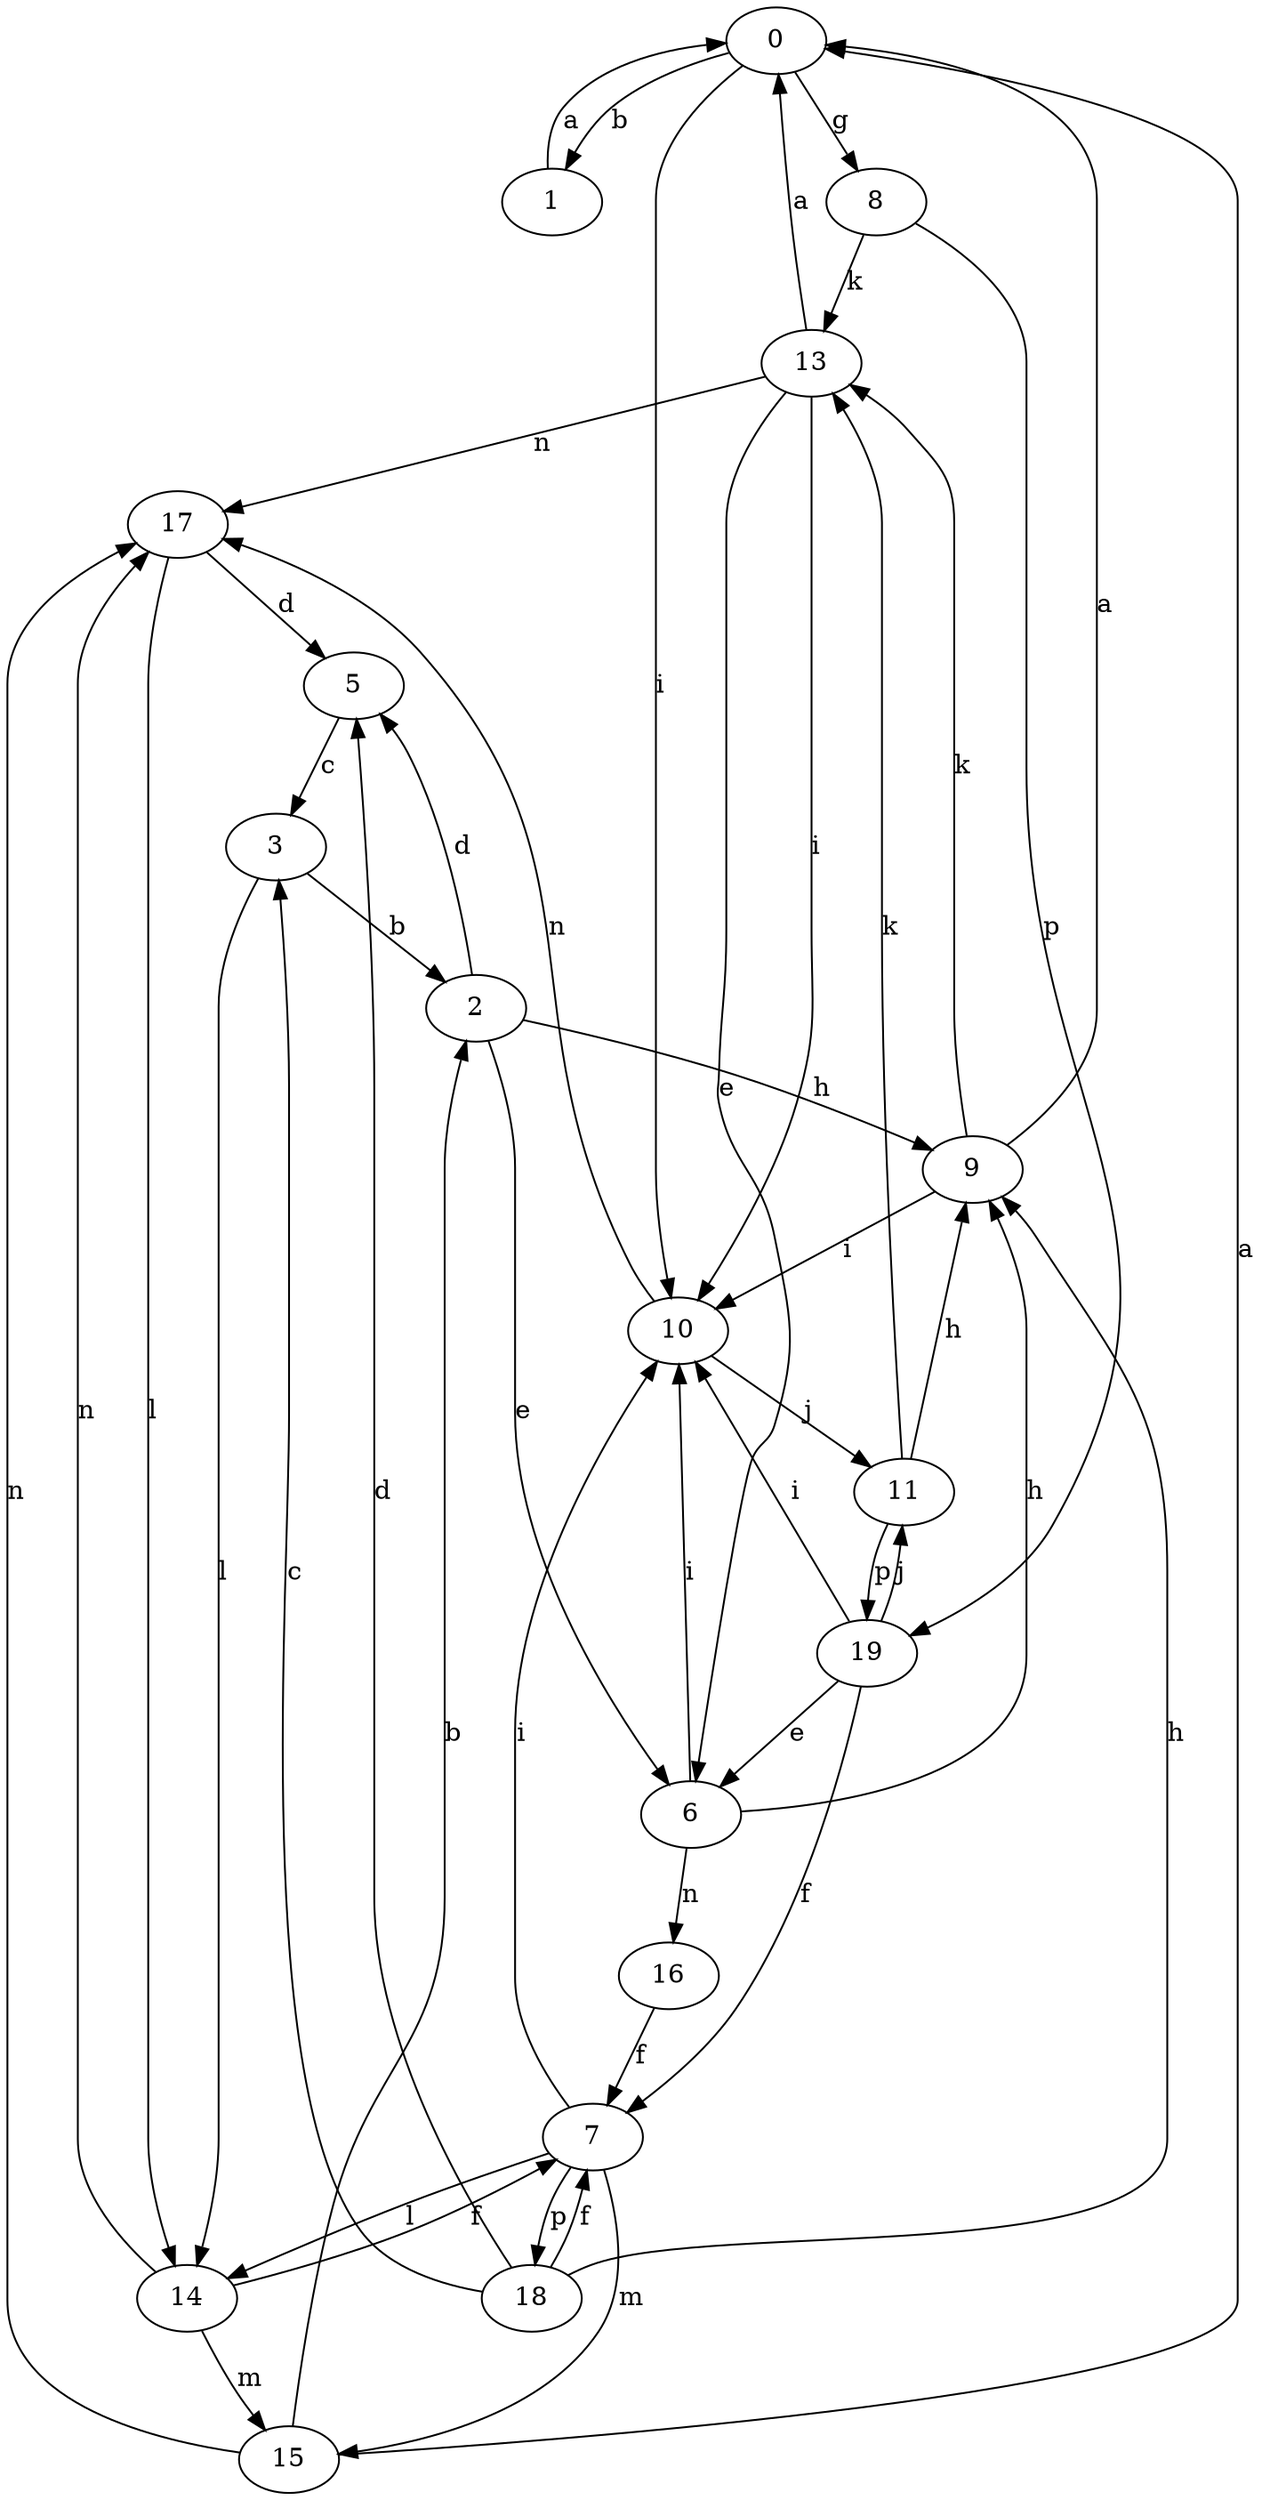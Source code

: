 strict digraph  {
0;
1;
2;
3;
5;
6;
7;
8;
9;
10;
11;
13;
14;
15;
16;
17;
18;
19;
0 -> 1  [label=b];
0 -> 8  [label=g];
0 -> 10  [label=i];
1 -> 0  [label=a];
2 -> 5  [label=d];
2 -> 6  [label=e];
2 -> 9  [label=h];
3 -> 2  [label=b];
3 -> 14  [label=l];
5 -> 3  [label=c];
6 -> 9  [label=h];
6 -> 10  [label=i];
6 -> 16  [label=n];
7 -> 10  [label=i];
7 -> 14  [label=l];
7 -> 15  [label=m];
7 -> 18  [label=p];
8 -> 13  [label=k];
8 -> 19  [label=p];
9 -> 0  [label=a];
9 -> 10  [label=i];
9 -> 13  [label=k];
10 -> 11  [label=j];
10 -> 17  [label=n];
11 -> 9  [label=h];
11 -> 13  [label=k];
11 -> 19  [label=p];
13 -> 0  [label=a];
13 -> 6  [label=e];
13 -> 10  [label=i];
13 -> 17  [label=n];
14 -> 7  [label=f];
14 -> 15  [label=m];
14 -> 17  [label=n];
15 -> 0  [label=a];
15 -> 2  [label=b];
15 -> 17  [label=n];
16 -> 7  [label=f];
17 -> 5  [label=d];
17 -> 14  [label=l];
18 -> 3  [label=c];
18 -> 5  [label=d];
18 -> 7  [label=f];
18 -> 9  [label=h];
19 -> 6  [label=e];
19 -> 7  [label=f];
19 -> 10  [label=i];
19 -> 11  [label=j];
}
